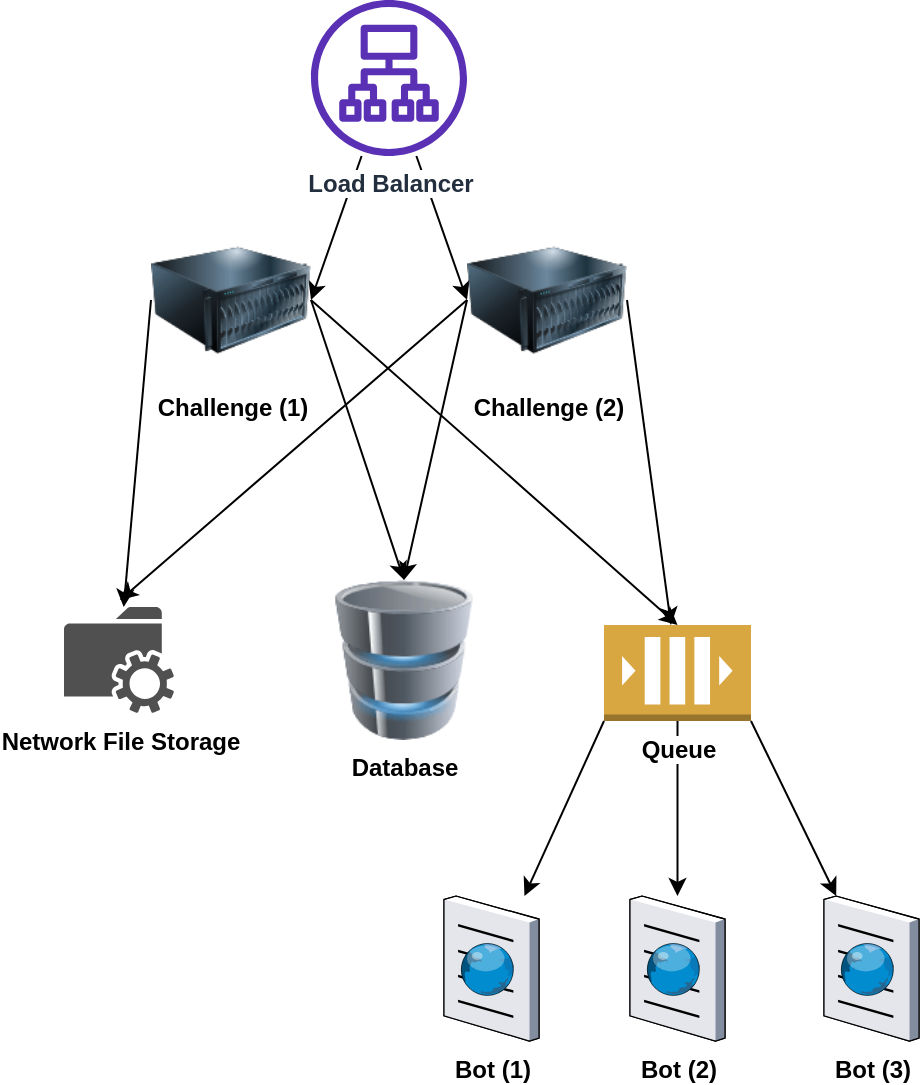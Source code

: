 <mxfile version="13.3.5" type="device"><diagram id="TuZ94LmJeFl0x_1Wcbha" name="Page-1"><mxGraphModel dx="1086" dy="806" grid="1" gridSize="10" guides="1" tooltips="1" connect="1" arrows="1" fold="1" page="1" pageScale="1" pageWidth="850" pageHeight="1100" math="0" shadow="0"><root><mxCell id="0"/><mxCell id="1" parent="0"/><mxCell id="6GJuZ0xfYi3v9BY5-2U0-31" value="" style="endArrow=classic;html=1;entryX=1;entryY=0.5;entryDx=0;entryDy=0;" edge="1" parent="1" source="6GJuZ0xfYi3v9BY5-2U0-7" target="6GJuZ0xfYi3v9BY5-2U0-8"><mxGeometry width="50" height="50" relative="1" as="geometry"><mxPoint x="370" y="300" as="sourcePoint"/><mxPoint x="420" y="250" as="targetPoint"/></mxGeometry></mxCell><mxCell id="6GJuZ0xfYi3v9BY5-2U0-30" value="" style="endArrow=classic;html=1;entryX=0;entryY=0.5;entryDx=0;entryDy=0;" edge="1" parent="1" source="6GJuZ0xfYi3v9BY5-2U0-7" target="6GJuZ0xfYi3v9BY5-2U0-10"><mxGeometry width="50" height="50" relative="1" as="geometry"><mxPoint x="415" y="280" as="sourcePoint"/><mxPoint x="465" y="230" as="targetPoint"/></mxGeometry></mxCell><mxCell id="6GJuZ0xfYi3v9BY5-2U0-51" value="" style="endArrow=classic;html=1;" edge="1" parent="1" source="6GJuZ0xfYi3v9BY5-2U0-3" target="6GJuZ0xfYi3v9BY5-2U0-6"><mxGeometry width="50" height="50" relative="1" as="geometry"><mxPoint x="450" y="340" as="sourcePoint"/><mxPoint x="500" y="290" as="targetPoint"/></mxGeometry></mxCell><mxCell id="6GJuZ0xfYi3v9BY5-2U0-2" value="&lt;b style=&quot;background-color: rgb(255 , 255 , 255)&quot;&gt;Network File Storage&lt;/b&gt;" style="pointerEvents=1;shadow=0;dashed=0;html=1;strokeColor=none;fillColor=#505050;labelPosition=center;verticalLabelPosition=bottom;verticalAlign=top;outlineConnect=0;align=center;shape=mxgraph.office.services.network_file_share_service;" vertex="1" parent="1"><mxGeometry x="290" y="373.5" width="55" height="53" as="geometry"/></mxCell><mxCell id="6GJuZ0xfYi3v9BY5-2U0-3" value="&lt;b style=&quot;background-color: rgb(255 , 255 , 255)&quot;&gt;Queue&lt;/b&gt;" style="outlineConnect=0;dashed=0;verticalLabelPosition=bottom;verticalAlign=top;align=center;html=1;shape=mxgraph.aws3.queue;fillColor=#D9A741;gradientColor=none;" vertex="1" parent="1"><mxGeometry x="560" y="382.5" width="73.5" height="48" as="geometry"/></mxCell><mxCell id="6GJuZ0xfYi3v9BY5-2U0-4" value="&lt;b&gt;Database&lt;/b&gt;" style="image;html=1;labelBackgroundColor=#ffffff;image=img/lib/clip_art/computers/Database_128x128.png" vertex="1" parent="1"><mxGeometry x="420" y="360" width="80" height="80" as="geometry"/></mxCell><mxCell id="6GJuZ0xfYi3v9BY5-2U0-6" value="&lt;b style=&quot;background-color: rgb(255 , 255 , 255)&quot;&gt;Bot (2)&lt;/b&gt;" style="verticalLabelPosition=bottom;aspect=fixed;html=1;verticalAlign=top;strokeColor=none;align=center;outlineConnect=0;shape=mxgraph.citrix.browser;" vertex="1" parent="1"><mxGeometry x="573" y="518" width="47.5" height="72.5" as="geometry"/></mxCell><mxCell id="6GJuZ0xfYi3v9BY5-2U0-7" value="&lt;b style=&quot;background-color: rgb(255 , 255 , 255)&quot;&gt;Load Balancer&lt;/b&gt;" style="outlineConnect=0;fontColor=#232F3E;gradientColor=none;fillColor=#5A30B5;strokeColor=none;dashed=0;verticalLabelPosition=bottom;verticalAlign=top;align=center;html=1;fontSize=12;fontStyle=0;aspect=fixed;pointerEvents=1;shape=mxgraph.aws4.application_load_balancer;" vertex="1" parent="1"><mxGeometry x="413.5" y="70" width="78" height="78" as="geometry"/></mxCell><mxCell id="6GJuZ0xfYi3v9BY5-2U0-8" value="&lt;b&gt;Challenge (1)&lt;/b&gt;" style="image;html=1;labelBackgroundColor=#ffffff;image=img/lib/clip_art/computers/Server_128x128.png" vertex="1" parent="1"><mxGeometry x="333.5" y="180" width="80" height="80" as="geometry"/></mxCell><mxCell id="6GJuZ0xfYi3v9BY5-2U0-10" value="&lt;b&gt;Challenge (2)&lt;/b&gt;" style="image;html=1;labelBackgroundColor=#ffffff;image=img/lib/clip_art/computers/Server_128x128.png" vertex="1" parent="1"><mxGeometry x="491.5" y="180" width="80" height="80" as="geometry"/></mxCell><mxCell id="6GJuZ0xfYi3v9BY5-2U0-12" value="&lt;b style=&quot;background-color: rgb(255 , 255 , 255)&quot;&gt;Bot (3)&lt;/b&gt;" style="verticalLabelPosition=bottom;aspect=fixed;html=1;verticalAlign=top;strokeColor=none;align=center;outlineConnect=0;shape=mxgraph.citrix.browser;" vertex="1" parent="1"><mxGeometry x="670" y="518" width="47.5" height="72.5" as="geometry"/></mxCell><mxCell id="6GJuZ0xfYi3v9BY5-2U0-13" value="&lt;b style=&quot;background-color: rgb(255 , 255 , 255)&quot;&gt;Bot (1)&lt;/b&gt;" style="verticalLabelPosition=bottom;aspect=fixed;html=1;verticalAlign=top;strokeColor=none;align=center;outlineConnect=0;shape=mxgraph.citrix.browser;" vertex="1" parent="1"><mxGeometry x="480" y="518" width="47.5" height="72.5" as="geometry"/></mxCell><mxCell id="6GJuZ0xfYi3v9BY5-2U0-43" value="" style="endArrow=classic;html=1;entryX=0.5;entryY=0;entryDx=0;entryDy=0;exitX=1;exitY=0.5;exitDx=0;exitDy=0;" edge="1" parent="1" source="6GJuZ0xfYi3v9BY5-2U0-8" target="6GJuZ0xfYi3v9BY5-2U0-4"><mxGeometry width="50" height="50" relative="1" as="geometry"><mxPoint x="450" y="340" as="sourcePoint"/><mxPoint x="500" y="290" as="targetPoint"/></mxGeometry></mxCell><mxCell id="6GJuZ0xfYi3v9BY5-2U0-44" value="" style="endArrow=classic;html=1;entryX=0.5;entryY=0;entryDx=0;entryDy=0;exitX=0;exitY=0.5;exitDx=0;exitDy=0;" edge="1" parent="1" source="6GJuZ0xfYi3v9BY5-2U0-10" target="6GJuZ0xfYi3v9BY5-2U0-4"><mxGeometry width="50" height="50" relative="1" as="geometry"><mxPoint x="450" y="340" as="sourcePoint"/><mxPoint x="500" y="290" as="targetPoint"/></mxGeometry></mxCell><mxCell id="6GJuZ0xfYi3v9BY5-2U0-45" value="" style="endArrow=classic;html=1;exitX=1;exitY=0.5;exitDx=0;exitDy=0;" edge="1" parent="1" source="6GJuZ0xfYi3v9BY5-2U0-10" target="6GJuZ0xfYi3v9BY5-2U0-3"><mxGeometry width="50" height="50" relative="1" as="geometry"><mxPoint x="610" y="350" as="sourcePoint"/><mxPoint x="660" y="300" as="targetPoint"/></mxGeometry></mxCell><mxCell id="6GJuZ0xfYi3v9BY5-2U0-46" value="" style="endArrow=classic;html=1;exitX=0;exitY=0.5;exitDx=0;exitDy=0;" edge="1" parent="1" source="6GJuZ0xfYi3v9BY5-2U0-8" target="6GJuZ0xfYi3v9BY5-2U0-2"><mxGeometry width="50" height="50" relative="1" as="geometry"><mxPoint x="300" y="250" as="sourcePoint"/><mxPoint x="320" y="330" as="targetPoint"/></mxGeometry></mxCell><mxCell id="6GJuZ0xfYi3v9BY5-2U0-47" value="" style="endArrow=classic;html=1;exitX=0;exitY=0.5;exitDx=0;exitDy=0;" edge="1" parent="1" source="6GJuZ0xfYi3v9BY5-2U0-10"><mxGeometry width="50" height="50" relative="1" as="geometry"><mxPoint x="450" y="340" as="sourcePoint"/><mxPoint x="318" y="370" as="targetPoint"/></mxGeometry></mxCell><mxCell id="6GJuZ0xfYi3v9BY5-2U0-48" value="" style="endArrow=classic;html=1;entryX=0.5;entryY=0;entryDx=0;entryDy=0;entryPerimeter=0;exitX=1;exitY=0.5;exitDx=0;exitDy=0;" edge="1" parent="1" source="6GJuZ0xfYi3v9BY5-2U0-8" target="6GJuZ0xfYi3v9BY5-2U0-3"><mxGeometry width="50" height="50" relative="1" as="geometry"><mxPoint x="450" y="340" as="sourcePoint"/><mxPoint x="500" y="290" as="targetPoint"/></mxGeometry></mxCell><mxCell id="6GJuZ0xfYi3v9BY5-2U0-49" value="" style="endArrow=classic;html=1;exitX=0;exitY=1;exitDx=0;exitDy=0;exitPerimeter=0;" edge="1" parent="1" source="6GJuZ0xfYi3v9BY5-2U0-3" target="6GJuZ0xfYi3v9BY5-2U0-13"><mxGeometry width="50" height="50" relative="1" as="geometry"><mxPoint x="527.5" y="530" as="sourcePoint"/><mxPoint x="577.5" y="480" as="targetPoint"/></mxGeometry></mxCell><mxCell id="6GJuZ0xfYi3v9BY5-2U0-50" value="" style="endArrow=classic;html=1;exitX=1;exitY=1;exitDx=0;exitDy=0;exitPerimeter=0;" edge="1" parent="1" source="6GJuZ0xfYi3v9BY5-2U0-3" target="6GJuZ0xfYi3v9BY5-2U0-12"><mxGeometry width="50" height="50" relative="1" as="geometry"><mxPoint x="670" y="450" as="sourcePoint"/><mxPoint x="720" y="400" as="targetPoint"/></mxGeometry></mxCell></root></mxGraphModel></diagram></mxfile>